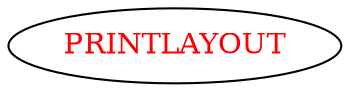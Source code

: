 digraph dependencyGraph {
 concentrate=true;
 ranksep="2.0";
 rankdir="LR"; 
 splines="ortho";
"PRINTLAYOUT" [fontcolor="red"];
}